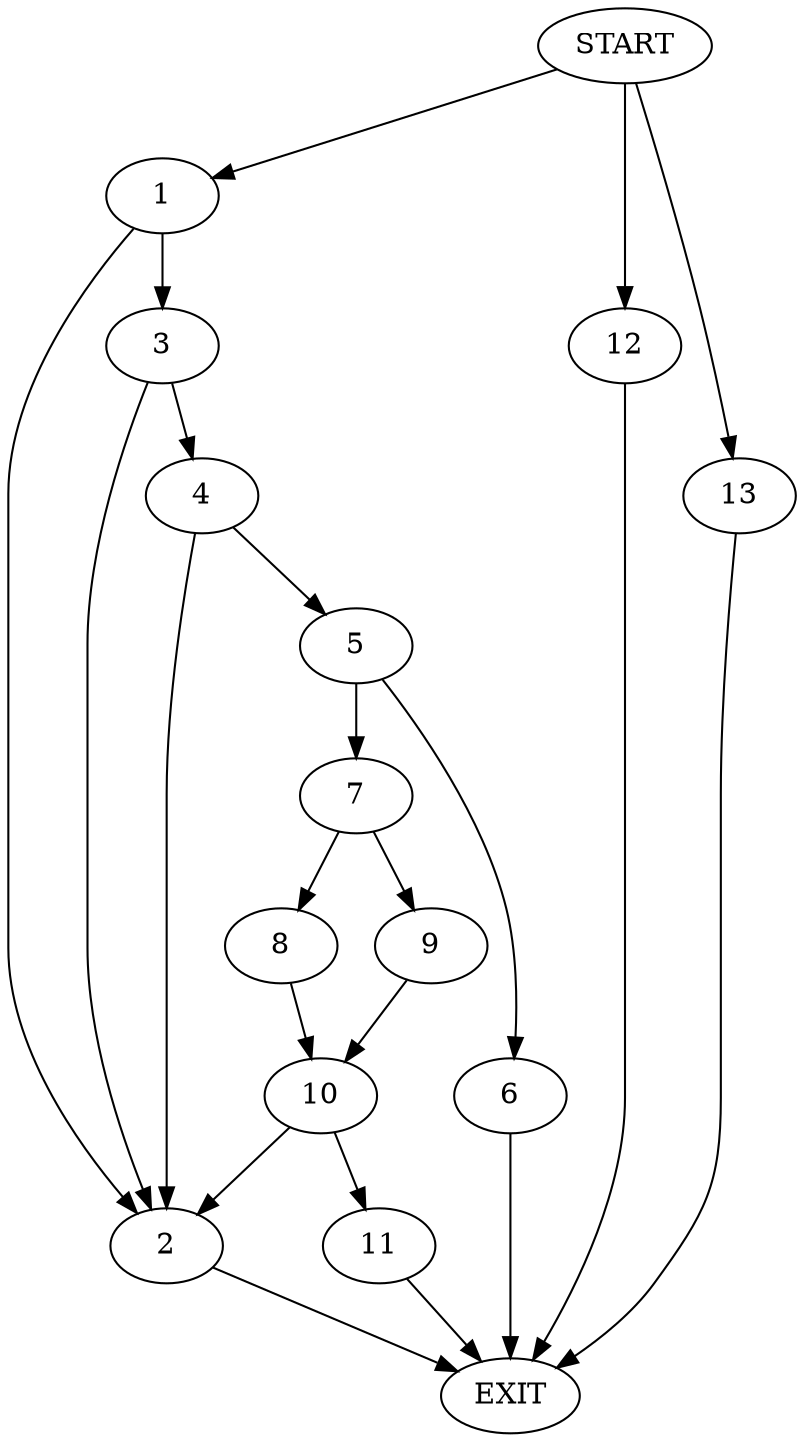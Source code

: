digraph {
0 [label="START"]
14 [label="EXIT"]
0 -> 1
1 -> 2
1 -> 3
2 -> 14
3 -> 4
3 -> 2
4 -> 2
4 -> 5
5 -> 6
5 -> 7
7 -> 8
7 -> 9
6 -> 14
9 -> 10
8 -> 10
10 -> 2
10 -> 11
11 -> 14
0 -> 12
12 -> 14
0 -> 13
13 -> 14
}
